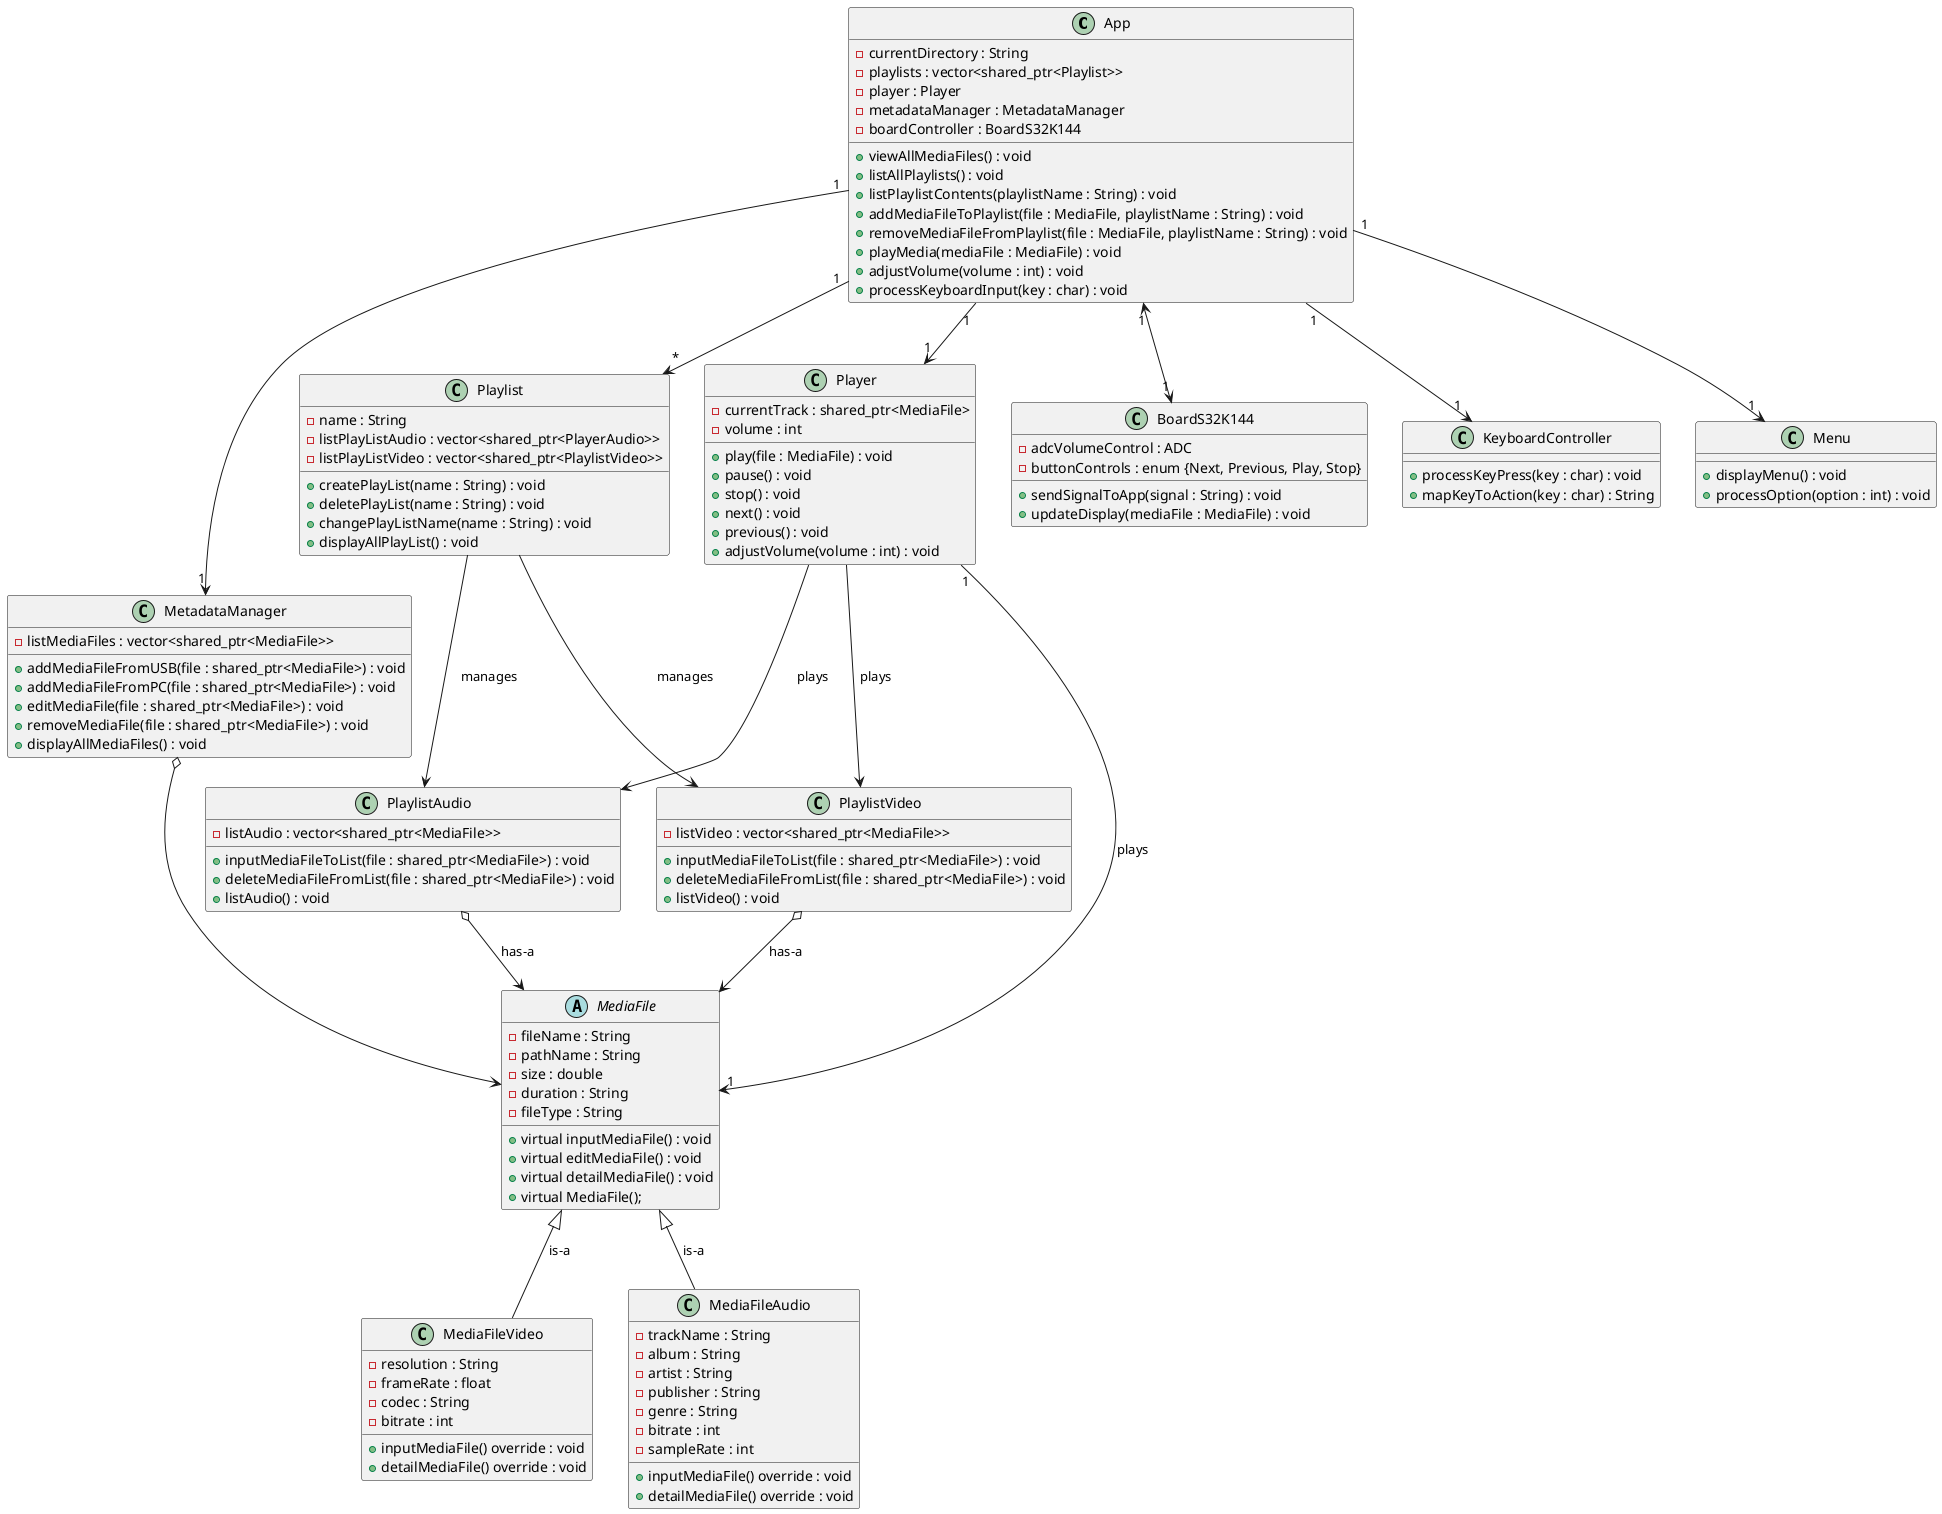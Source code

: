 @startuml
class App {
  - currentDirectory : String
  - playlists : vector<shared_ptr<Playlist>>
  - player : Player
  - metadataManager : MetadataManager
  - boardController : BoardS32K144
  + viewAllMediaFiles() : void
  + listAllPlaylists() : void
  + listPlaylistContents(playlistName : String) : void
  + addMediaFileToPlaylist(file : MediaFile, playlistName : String) : void
  + removeMediaFileFromPlaylist(file : MediaFile, playlistName : String) : void
  + playMedia(mediaFile : MediaFile) : void
  + adjustVolume(volume : int) : void
  + processKeyboardInput(key : char) : void
}

abstract class MediaFile {
  - fileName : String
  - pathName : String
  - size : double
  - duration : String
  - fileType : String
  + virtual inputMediaFile() : void
  + virtual editMediaFile() : void
  + virtual detailMediaFile() : void
  + virtual MediaFile();
}

class MediaFileVideo {
  - resolution : String
  - frameRate : float
  - codec : String
  - bitrate : int
  + inputMediaFile() override : void
  + detailMediaFile() override : void
}

class MediaFileAudio {
  - trackName : String
  - album : String
  - artist : String
  - publisher : String
  - genre : String
  - bitrate : int
  - sampleRate : int
  + inputMediaFile() override : void
  + detailMediaFile() override : void
}

class MetadataManager {
  - listMediaFiles : vector<shared_ptr<MediaFile>>
  + addMediaFileFromUSB(file : shared_ptr<MediaFile>) : void
  + addMediaFileFromPC(file : shared_ptr<MediaFile>) : void
  + editMediaFile(file : shared_ptr<MediaFile>) : void
  + removeMediaFile(file : shared_ptr<MediaFile>) : void
  + displayAllMediaFiles() : void
}

class Playlist {
  - name : String
  - listPlayListAudio : vector<shared_ptr<PlayerAudio>>
  - listPlayListVideo : vector<shared_ptr<PlaylistVideo>>
  + createPlayList(name : String) : void
  + deletePlayList(name : String) : void
  + changePlayListName(name : String) : void
  + displayAllPlayList() : void
}

class PlaylistAudio {
  - listAudio : vector<shared_ptr<MediaFile>>
  + inputMediaFileToList(file : shared_ptr<MediaFile>) : void
  + deleteMediaFileFromList(file : shared_ptr<MediaFile>) : void
  + listAudio() : void
}

class PlaylistVideo {
  - listVideo : vector<shared_ptr<MediaFile>>
  + inputMediaFileToList(file : shared_ptr<MediaFile>) : void
  + deleteMediaFileFromList(file : shared_ptr<MediaFile>) : void
  + listVideo() : void
}

class Player {
  - currentTrack : shared_ptr<MediaFile>
  - volume : int
  + play(file : MediaFile) : void
  + pause() : void
  + stop() : void
  + next() : void
  + previous() : void
  + adjustVolume(volume : int) : void
}

class BoardS32K144 {
  - adcVolumeControl : ADC
  - buttonControls : enum {Next, Previous, Play, Stop}
  + sendSignalToApp(signal : String) : void
  + updateDisplay(mediaFile : MediaFile) : void
}

class KeyboardController {
  + processKeyPress(key : char) : void
  + mapKeyToAction(key : char) : String
}

class Menu {
  + displayMenu() : void
  + processOption(option : int) : void
}

App "1" --> "*" Playlist
App "1" --> "1" Player
App "1" --> "1" MetadataManager
App "1" <--> "1" BoardS32K144
App "1" --> "1" KeyboardController
App "1" --> "1" Menu

MetadataManager o--> MediaFile

Playlist --> PlaylistAudio : manages
Playlist --> PlaylistVideo : manages

PlaylistAudio o--> MediaFile : has-a
PlaylistVideo o--> MediaFile : has-a


Player     --> PlaylistAudio : plays
Player     --> PlaylistVideo : plays
Player "1" --> "1" MediaFile : plays

MediaFile <|-- MediaFileVideo : is-a
MediaFile <|-- MediaFileAudio : is-a
@enduml
